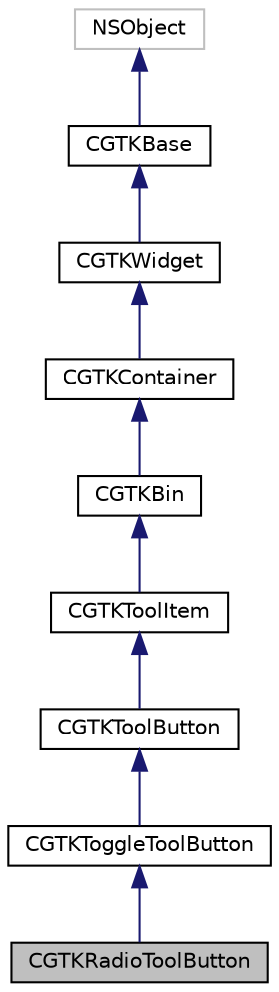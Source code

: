digraph "CGTKRadioToolButton"
{
  edge [fontname="Helvetica",fontsize="10",labelfontname="Helvetica",labelfontsize="10"];
  node [fontname="Helvetica",fontsize="10",shape=record];
  Node9 [label="CGTKRadioToolButton",height=0.2,width=0.4,color="black", fillcolor="grey75", style="filled", fontcolor="black"];
  Node10 -> Node9 [dir="back",color="midnightblue",fontsize="10",style="solid",fontname="Helvetica"];
  Node10 [label="CGTKToggleToolButton",height=0.2,width=0.4,color="black", fillcolor="white", style="filled",URL="$interface_c_g_t_k_toggle_tool_button.html"];
  Node11 -> Node10 [dir="back",color="midnightblue",fontsize="10",style="solid",fontname="Helvetica"];
  Node11 [label="CGTKToolButton",height=0.2,width=0.4,color="black", fillcolor="white", style="filled",URL="$interface_c_g_t_k_tool_button.html"];
  Node12 -> Node11 [dir="back",color="midnightblue",fontsize="10",style="solid",fontname="Helvetica"];
  Node12 [label="CGTKToolItem",height=0.2,width=0.4,color="black", fillcolor="white", style="filled",URL="$interface_c_g_t_k_tool_item.html"];
  Node13 -> Node12 [dir="back",color="midnightblue",fontsize="10",style="solid",fontname="Helvetica"];
  Node13 [label="CGTKBin",height=0.2,width=0.4,color="black", fillcolor="white", style="filled",URL="$interface_c_g_t_k_bin.html"];
  Node14 -> Node13 [dir="back",color="midnightblue",fontsize="10",style="solid",fontname="Helvetica"];
  Node14 [label="CGTKContainer",height=0.2,width=0.4,color="black", fillcolor="white", style="filled",URL="$interface_c_g_t_k_container.html"];
  Node15 -> Node14 [dir="back",color="midnightblue",fontsize="10",style="solid",fontname="Helvetica"];
  Node15 [label="CGTKWidget",height=0.2,width=0.4,color="black", fillcolor="white", style="filled",URL="$interface_c_g_t_k_widget.html"];
  Node16 -> Node15 [dir="back",color="midnightblue",fontsize="10",style="solid",fontname="Helvetica"];
  Node16 [label="CGTKBase",height=0.2,width=0.4,color="black", fillcolor="white", style="filled",URL="$interface_c_g_t_k_base.html"];
  Node17 -> Node16 [dir="back",color="midnightblue",fontsize="10",style="solid",fontname="Helvetica"];
  Node17 [label="NSObject",height=0.2,width=0.4,color="grey75", fillcolor="white", style="filled"];
}
